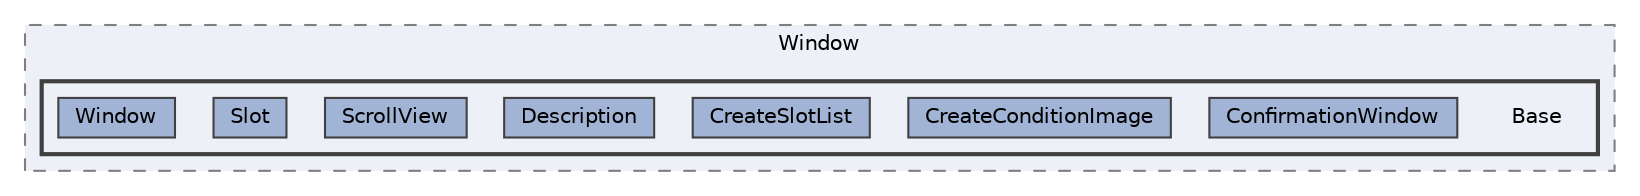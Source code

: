 digraph "003_Item/Window/Base"
{
 // LATEX_PDF_SIZE
  bgcolor="transparent";
  edge [fontname=Helvetica,fontsize=10,labelfontname=Helvetica,labelfontsize=10];
  node [fontname=Helvetica,fontsize=10,shape=box,height=0.2,width=0.4];
  compound=true
  subgraph clusterdir_bc3c7fb0d954079f7ecf434b10bcd730 {
    graph [ bgcolor="#edf0f7", pencolor="grey50", label="Window", fontname=Helvetica,fontsize=10 style="filled,dashed", URL="dir_bc3c7fb0d954079f7ecf434b10bcd730.html",tooltip=""]
  subgraph clusterdir_098854f8a7fda785bc1bbc6dfac13912 {
    graph [ bgcolor="#edf0f7", pencolor="grey25", label="", fontname=Helvetica,fontsize=10 style="filled,bold", URL="dir_098854f8a7fda785bc1bbc6dfac13912.html",tooltip=""]
    dir_098854f8a7fda785bc1bbc6dfac13912 [shape=plaintext, label="Base"];
  dir_196ec5b4c42f9d2f96a03952c6c4a964 [label="ConfirmationWindow", fillcolor="#a2b4d6", color="grey25", style="filled", URL="dir_196ec5b4c42f9d2f96a03952c6c4a964.html",tooltip=""];
  dir_e002c5c4d39e5b31286d904909b4c11a [label="CreateConditionImage", fillcolor="#a2b4d6", color="grey25", style="filled", URL="dir_e002c5c4d39e5b31286d904909b4c11a.html",tooltip=""];
  dir_8e67a823c2b4a78fcf9cf635a36a8707 [label="CreateSlotList", fillcolor="#a2b4d6", color="grey25", style="filled", URL="dir_8e67a823c2b4a78fcf9cf635a36a8707.html",tooltip=""];
  dir_f9a8636ad39d766a69e567d3bba1148d [label="Description", fillcolor="#a2b4d6", color="grey25", style="filled", URL="dir_f9a8636ad39d766a69e567d3bba1148d.html",tooltip=""];
  dir_a002e132b64c027deef89e82e52df8e3 [label="ScrollView", fillcolor="#a2b4d6", color="grey25", style="filled", URL="dir_a002e132b64c027deef89e82e52df8e3.html",tooltip=""];
  dir_22382766b692108f0774c8bc13332ea3 [label="Slot", fillcolor="#a2b4d6", color="grey25", style="filled", URL="dir_22382766b692108f0774c8bc13332ea3.html",tooltip=""];
  dir_06eff052e46324a811a86c302391ea9c [label="Window", fillcolor="#a2b4d6", color="grey25", style="filled", URL="dir_06eff052e46324a811a86c302391ea9c.html",tooltip=""];
  }
  }
}
